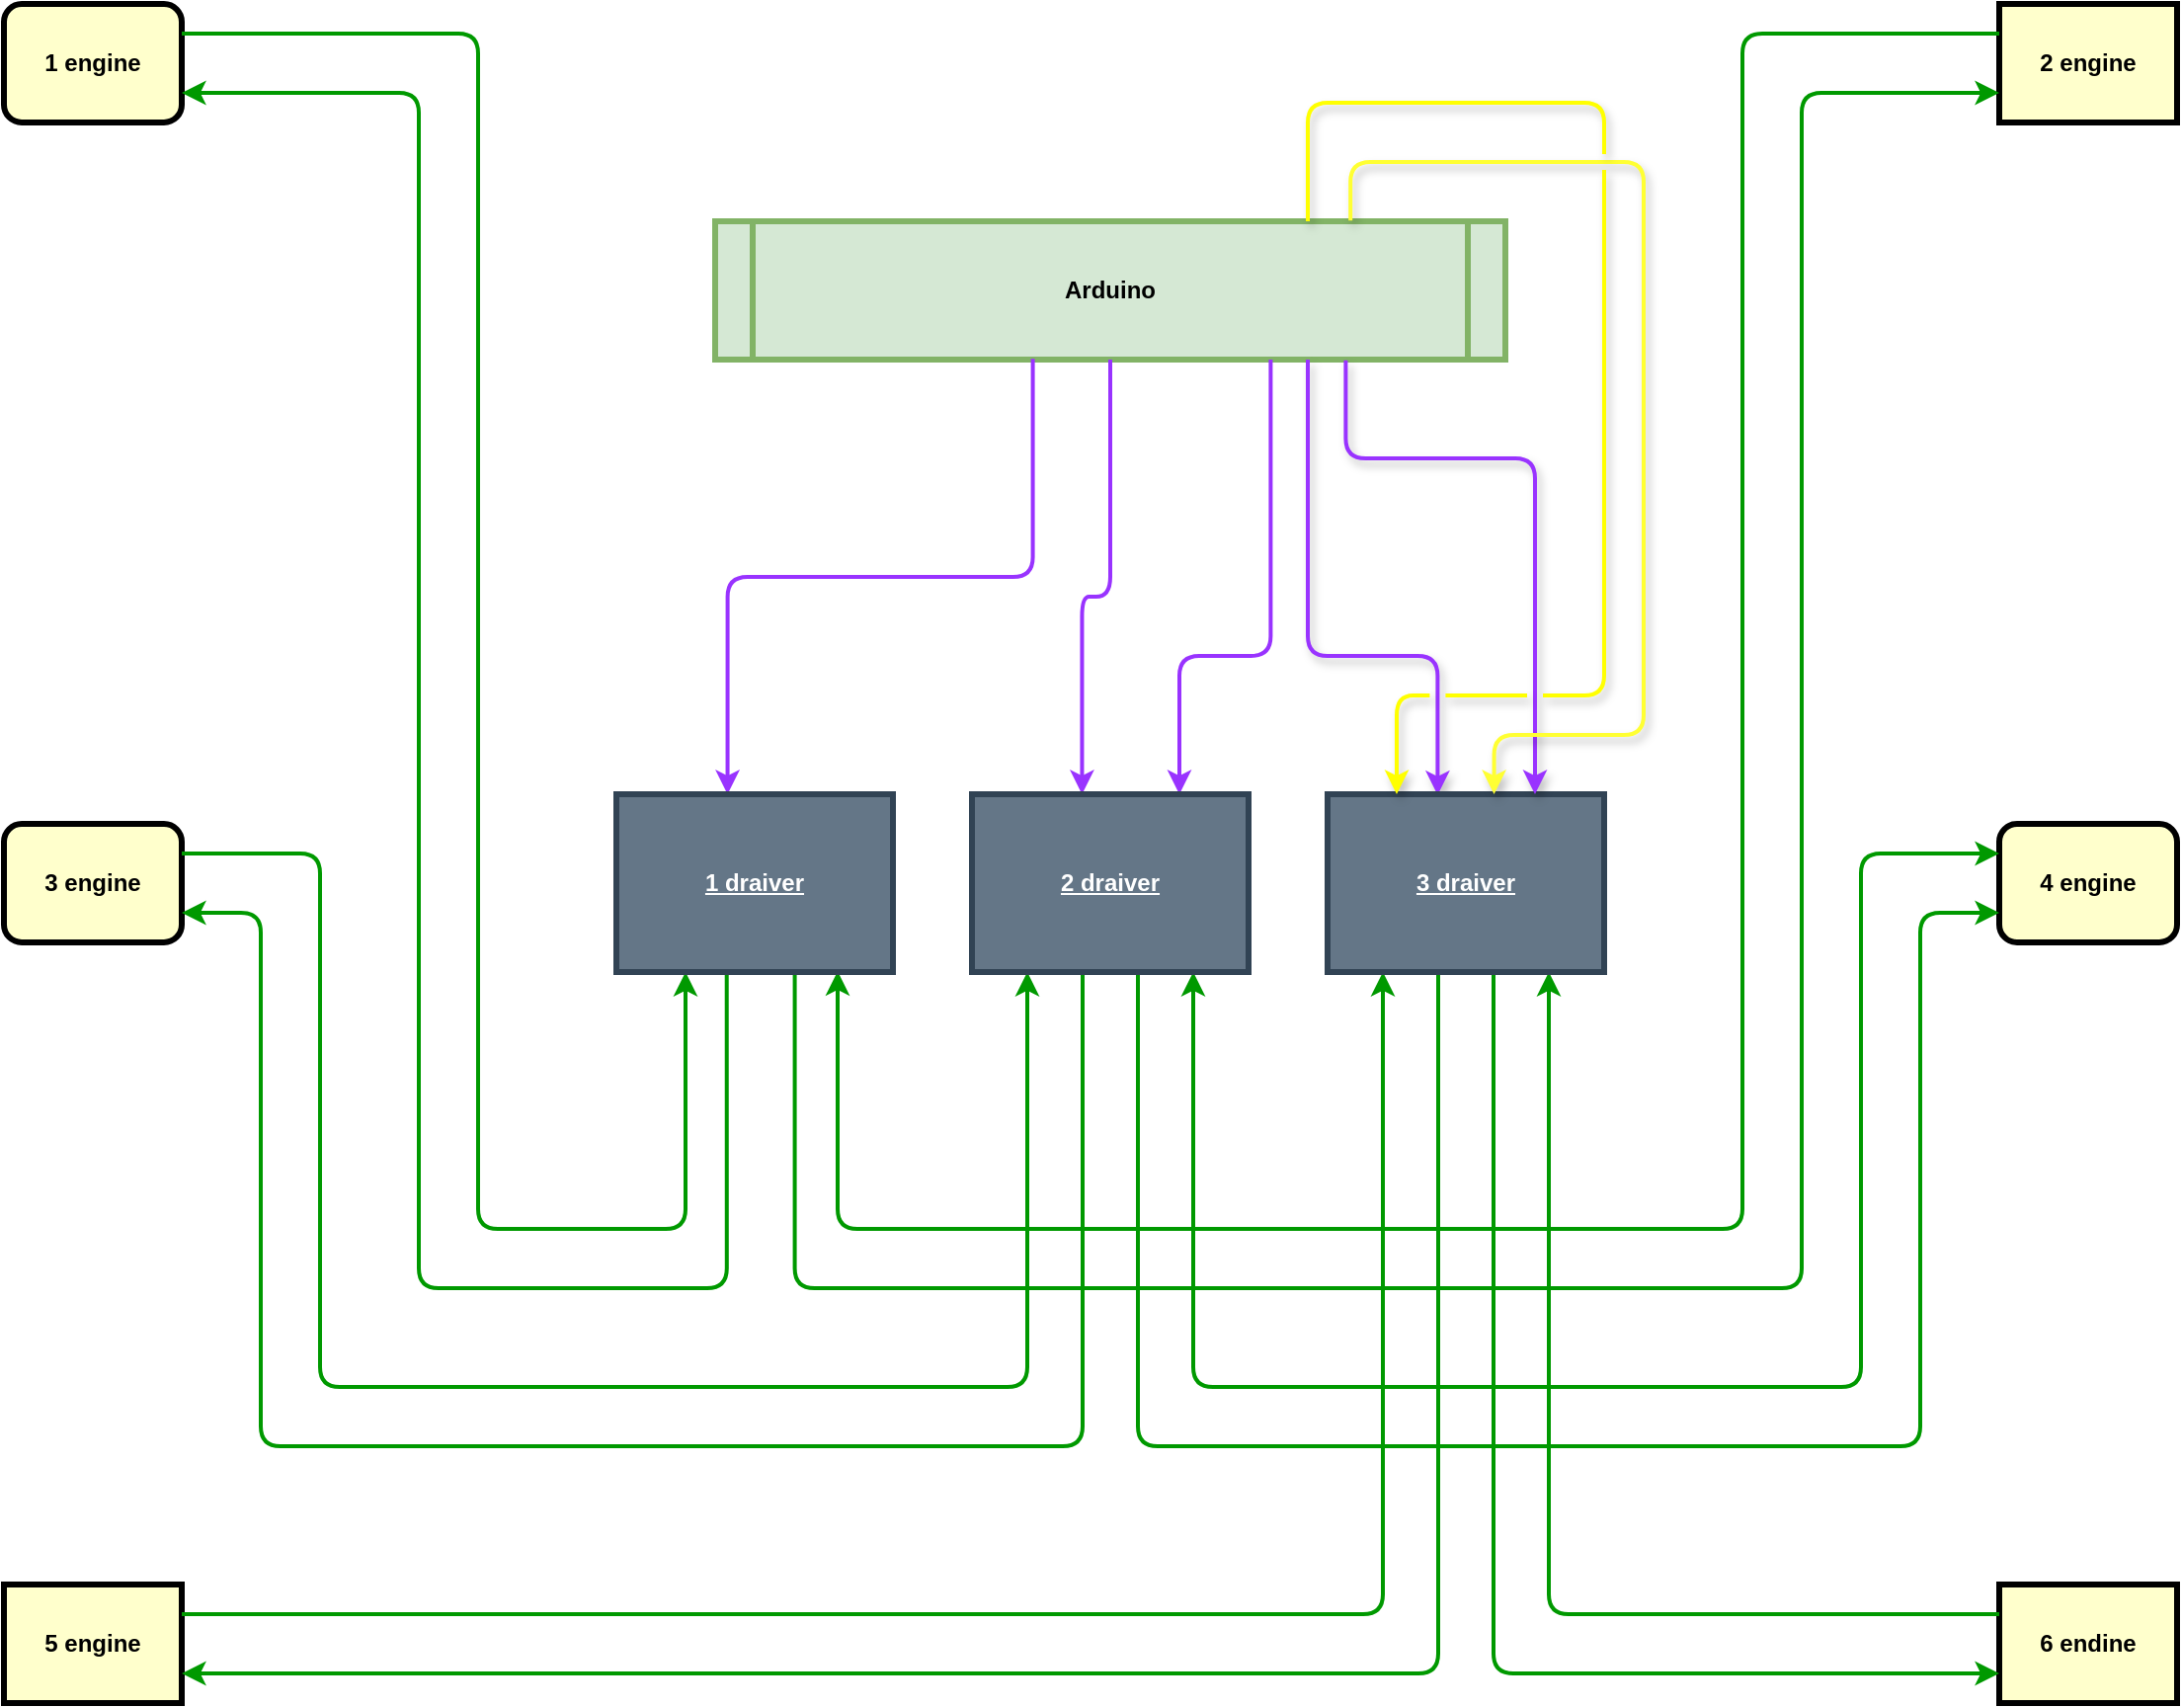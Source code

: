 <mxfile version="14.5.10" type="github">
  <diagram name="Page-1" id="c7558073-3199-34d8-9f00-42111426c3f3">
    <mxGraphModel dx="1221" dy="212" grid="1" gridSize="10" guides="1" tooltips="1" connect="1" arrows="1" fold="1" page="1" pageScale="1" pageWidth="826" pageHeight="1169" background="#ffffff" math="0" shadow="0">
      <root>
        <mxCell id="0" />
        <mxCell id="1" parent="0" />
        <mxCell id="5" value="Arduino" style="shape=process;whiteSpace=wrap;align=center;verticalAlign=middle;size=0.048;fontStyle=1;strokeWidth=3;fillColor=#d5e8d4;strokeColor=#82b366;" parent="1" vertex="1">
          <mxGeometry x="-210" y="190" width="400" height="70" as="geometry" />
        </mxCell>
        <mxCell id="13" value="4 engine" style="whiteSpace=wrap;align=center;verticalAlign=middle;fontStyle=1;strokeWidth=3;fillColor=#FFFFCC;rounded=1;" parent="1" vertex="1">
          <mxGeometry x="440" y="495" width="90" height="60" as="geometry" />
        </mxCell>
        <mxCell id="14" value="1 engine" style="whiteSpace=wrap;align=center;verticalAlign=middle;fontStyle=1;strokeWidth=3;fillColor=#FFFFCC;rounded=1;" parent="1" vertex="1">
          <mxGeometry x="-570" y="80" width="90" height="60" as="geometry" />
        </mxCell>
        <mxCell id="15" value="6 endine" style="whiteSpace=wrap;align=center;verticalAlign=middle;fontStyle=1;strokeWidth=3;fillColor=#FFFFCC" parent="1" vertex="1">
          <mxGeometry x="440.0" y="880" width="90" height="60" as="geometry" />
        </mxCell>
        <mxCell id="78" value="" style="edgeStyle=elbowEdgeStyle;elbow=vertical;strokeWidth=2;strokeColor=#009900;entryX=0.8;entryY=1;entryDx=0;entryDy=0;entryPerimeter=0;exitX=0;exitY=0.25;exitDx=0;exitDy=0;" parent="1" target="57dyxb9ZxFRXxYD2dok0-119" edge="1" source="15">
          <mxGeometry width="100" height="100" relative="1" as="geometry">
            <mxPoint x="400" y="895" as="sourcePoint" />
            <mxPoint x="230" y="600" as="targetPoint" />
            <Array as="points">
              <mxPoint x="340" y="895" />
            </Array>
          </mxGeometry>
        </mxCell>
        <mxCell id="87" value="" style="edgeStyle=orthogonalEdgeStyle;elbow=vertical;strokeWidth=2;strokeColor=#009900;entryX=1;entryY=0.75;entryDx=0;entryDy=0;exitX=0.399;exitY=0.995;exitDx=0;exitDy=0;exitPerimeter=0;" parent="1" source="57dyxb9ZxFRXxYD2dok0-117" edge="1" target="14">
          <mxGeometry width="100" height="100" relative="1" as="geometry">
            <mxPoint x="-198" y="630" as="sourcePoint" />
            <mxPoint x="-490" y="250" as="targetPoint" />
            <Array as="points">
              <mxPoint x="-204" y="730" />
              <mxPoint x="-360" y="730" />
              <mxPoint x="-360" y="125" />
            </Array>
          </mxGeometry>
        </mxCell>
        <mxCell id="88" value="" style="edgeStyle=elbowEdgeStyle;elbow=vertical;strokeWidth=2;exitX=0.5;exitY=1;exitDx=0;exitDy=0;entryX=0.398;entryY=0;entryDx=0;entryDy=0;strokeColor=#9933FF;entryPerimeter=0;" parent="1" source="5" target="57dyxb9ZxFRXxYD2dok0-118" edge="1">
          <mxGeometry width="100" height="100" relative="1" as="geometry">
            <mxPoint x="50" y="500" as="sourcePoint" />
            <mxPoint x="-37.5" y="365" as="targetPoint" />
            <Array as="points">
              <mxPoint x="20" y="380" />
              <mxPoint x="-110" y="300" />
            </Array>
          </mxGeometry>
        </mxCell>
        <mxCell id="89" value="" style="edgeStyle=orthogonalEdgeStyle;elbow=vertical;strokeWidth=2;entryX=0.75;entryY=0;entryDx=0;entryDy=0;exitX=0.703;exitY=1;exitDx=0;exitDy=0;strokeColor=#9933FF;exitPerimeter=0;" parent="1" source="5" target="57dyxb9ZxFRXxYD2dok0-118" edge="1">
          <mxGeometry width="100" height="100" relative="1" as="geometry">
            <mxPoint x="20" y="390" as="sourcePoint" />
            <mxPoint x="-10" y="370" as="targetPoint" />
            <Array as="points">
              <mxPoint x="71" y="410" />
              <mxPoint x="25" y="410" />
            </Array>
          </mxGeometry>
        </mxCell>
        <mxCell id="92" value="" style="edgeStyle=orthogonalEdgeStyle;elbow=horizontal;strokeWidth=2;entryX=0.398;entryY=0.004;entryDx=0;entryDy=0;entryPerimeter=0;strokeColor=#9933FF;rounded=1;exitX=0.75;exitY=1;exitDx=0;exitDy=0;shadow=1;" parent="1" source="5" edge="1" target="57dyxb9ZxFRXxYD2dok0-119">
          <mxGeometry width="100" height="100" relative="1" as="geometry">
            <mxPoint x="70" y="310" as="sourcePoint" />
            <mxPoint x="-30" y="120" as="targetPoint" />
            <Array as="points">
              <mxPoint x="90" y="410" />
              <mxPoint x="156" y="410" />
            </Array>
          </mxGeometry>
        </mxCell>
        <mxCell id="93" value="" style="edgeStyle=orthogonalEdgeStyle;elbow=horizontal;strokeWidth=2;entryX=0.402;entryY=0;entryDx=0;entryDy=0;entryPerimeter=0;exitX=0.402;exitY=0.995;exitDx=0;exitDy=0;exitPerimeter=0;strokeColor=#9933FF;" parent="1" source="5" target="57dyxb9ZxFRXxYD2dok0-117" edge="1">
          <mxGeometry width="100" height="100" relative="1" as="geometry">
            <mxPoint x="-160" y="290" as="sourcePoint" />
            <mxPoint x="-160" y="270" as="targetPoint" />
          </mxGeometry>
        </mxCell>
        <mxCell id="57dyxb9ZxFRXxYD2dok0-96" style="edgeStyle=orthogonalEdgeStyle;rounded=0;orthogonalLoop=1;jettySize=auto;html=1;exitX=0.5;exitY=1;exitDx=0;exitDy=0;" parent="1" edge="1">
          <mxGeometry relative="1" as="geometry">
            <mxPoint x="-10" y="675" as="sourcePoint" />
            <mxPoint x="-10" y="675" as="targetPoint" />
          </mxGeometry>
        </mxCell>
        <mxCell id="57dyxb9ZxFRXxYD2dok0-100" value="2 engine" style="whiteSpace=wrap;align=center;verticalAlign=middle;fontStyle=1;strokeWidth=3;fillColor=#FFFFCC" parent="1" vertex="1">
          <mxGeometry x="440" y="80" width="90" height="60" as="geometry" />
        </mxCell>
        <mxCell id="57dyxb9ZxFRXxYD2dok0-101" value="" style="edgeStyle=orthogonalEdgeStyle;elbow=vertical;strokeWidth=2;strokeColor=#009900;exitX=1;exitY=0.25;exitDx=0;exitDy=0;entryX=0.25;entryY=1;entryDx=0;entryDy=0;" parent="1" target="57dyxb9ZxFRXxYD2dok0-117" edge="1" source="14">
          <mxGeometry width="100" height="100" relative="1" as="geometry">
            <mxPoint x="-491" y="230" as="sourcePoint" />
            <mxPoint x="-280" y="630" as="targetPoint" />
            <Array as="points">
              <mxPoint x="-330" y="95" />
              <mxPoint x="-330" y="700" />
              <mxPoint x="-225" y="700" />
            </Array>
          </mxGeometry>
        </mxCell>
        <mxCell id="57dyxb9ZxFRXxYD2dok0-102" value="3 engine" style="whiteSpace=wrap;align=center;verticalAlign=middle;fontStyle=1;strokeWidth=3;fillColor=#FFFFCC;rounded=1;" parent="1" vertex="1">
          <mxGeometry x="-570" y="495" width="90" height="60" as="geometry" />
        </mxCell>
        <mxCell id="57dyxb9ZxFRXxYD2dok0-103" value="5 engine" style="whiteSpace=wrap;align=center;verticalAlign=middle;fontStyle=1;strokeWidth=3;fillColor=#FFFFCC" parent="1" vertex="1">
          <mxGeometry x="-570" y="880" width="90" height="60" as="geometry" />
        </mxCell>
        <mxCell id="57dyxb9ZxFRXxYD2dok0-108" value="" style="edgeStyle=orthogonalEdgeStyle;elbow=vertical;strokeWidth=2;strokeColor=#009900;exitX=0.645;exitY=0.989;exitDx=0;exitDy=0;exitPerimeter=0;entryX=0;entryY=0.75;entryDx=0;entryDy=0;" parent="1" source="57dyxb9ZxFRXxYD2dok0-117" edge="1" target="57dyxb9ZxFRXxYD2dok0-100">
          <mxGeometry width="100" height="100" relative="1" as="geometry">
            <mxPoint x="45" y="180" as="sourcePoint" />
            <mxPoint x="470" y="250" as="targetPoint" />
            <Array as="points">
              <mxPoint x="-170" y="730" />
              <mxPoint x="340" y="730" />
              <mxPoint x="340" y="125" />
            </Array>
          </mxGeometry>
        </mxCell>
        <mxCell id="57dyxb9ZxFRXxYD2dok0-109" value="" style="edgeStyle=orthogonalEdgeStyle;elbow=vertical;strokeWidth=2;strokeColor=#009900;exitX=0;exitY=0.25;exitDx=0;exitDy=0;entryX=0.8;entryY=0.996;entryDx=0;entryDy=0;entryPerimeter=0;" parent="1" source="57dyxb9ZxFRXxYD2dok0-100" target="57dyxb9ZxFRXxYD2dok0-117" edge="1">
          <mxGeometry width="100" height="100" relative="1" as="geometry">
            <mxPoint x="390" y="102" as="sourcePoint" />
            <mxPoint x="-170" y="620" as="targetPoint" />
            <Array as="points">
              <mxPoint x="310" y="95" />
              <mxPoint x="310" y="700" />
              <mxPoint x="-148" y="700" />
            </Array>
          </mxGeometry>
        </mxCell>
        <mxCell id="57dyxb9ZxFRXxYD2dok0-110" value="" style="edgeStyle=orthogonalEdgeStyle;elbow=vertical;strokeWidth=2;strokeColor=#009900;entryX=0.8;entryY=1;entryDx=0;entryDy=0;entryPerimeter=0;exitX=0;exitY=0.25;exitDx=0;exitDy=0;startArrow=classic;startFill=1;" parent="1" source="13" target="57dyxb9ZxFRXxYD2dok0-118" edge="1">
          <mxGeometry width="100" height="100" relative="1" as="geometry">
            <mxPoint x="390" y="490" as="sourcePoint" />
            <mxPoint x="60" y="590" as="targetPoint" />
            <Array as="points">
              <mxPoint x="370" y="510" />
              <mxPoint x="370" y="780" />
              <mxPoint x="32" y="780" />
            </Array>
          </mxGeometry>
        </mxCell>
        <mxCell id="57dyxb9ZxFRXxYD2dok0-111" value="" style="edgeStyle=orthogonalEdgeStyle;elbow=vertical;strokeWidth=2;strokeColor=#009900;exitX=0.4;exitY=1;exitDx=0;exitDy=0;exitPerimeter=0;entryX=1;entryY=0.75;entryDx=0;entryDy=0;" parent="1" source="57dyxb9ZxFRXxYD2dok0-118" target="57dyxb9ZxFRXxYD2dok0-102" edge="1">
          <mxGeometry width="100" height="100" relative="1" as="geometry">
            <mxPoint x="-20" y="610" as="sourcePoint" />
            <mxPoint x="-470" y="540" as="targetPoint" />
            <Array as="points">
              <mxPoint x="-24" y="810" />
              <mxPoint x="-440" y="810" />
              <mxPoint x="-440" y="540" />
            </Array>
          </mxGeometry>
        </mxCell>
        <mxCell id="57dyxb9ZxFRXxYD2dok0-112" value="" style="edgeStyle=elbowEdgeStyle;elbow=vertical;strokeWidth=2;strokeColor=#009900;exitX=0.4;exitY=1;exitDx=0;exitDy=0;exitPerimeter=0;entryX=1;entryY=0.75;entryDx=0;entryDy=0;shadow=0;" parent="1" source="57dyxb9ZxFRXxYD2dok0-119" edge="1" target="57dyxb9ZxFRXxYD2dok0-103">
          <mxGeometry width="100" height="100" relative="1" as="geometry">
            <mxPoint x="-65" y="750" as="sourcePoint" />
            <mxPoint x="-470" y="925" as="targetPoint" />
            <Array as="points">
              <mxPoint x="-170" y="925" />
              <mxPoint x="-290" y="750" />
              <mxPoint x="-400" y="920" />
              <mxPoint x="-500" y="750" />
              <mxPoint x="-340" y="920" />
              <mxPoint x="-360" y="920" />
              <mxPoint x="-360" y="935" />
              <mxPoint x="-440" y="830" />
            </Array>
          </mxGeometry>
        </mxCell>
        <mxCell id="57dyxb9ZxFRXxYD2dok0-113" value="" style="edgeStyle=orthogonalEdgeStyle;elbow=vertical;strokeWidth=2;strokeColor=#009900;exitX=0.6;exitY=1;exitDx=0;exitDy=0;exitPerimeter=0;entryX=0;entryY=0.75;entryDx=0;entryDy=0;" parent="1" source="57dyxb9ZxFRXxYD2dok0-118" edge="1" target="13">
          <mxGeometry width="100" height="100" relative="1" as="geometry">
            <mxPoint x="15" y="640" as="sourcePoint" />
            <mxPoint x="420" y="540" as="targetPoint" />
            <Array as="points">
              <mxPoint x="4" y="810" />
              <mxPoint x="400" y="810" />
              <mxPoint x="400" y="540" />
            </Array>
          </mxGeometry>
        </mxCell>
        <mxCell id="57dyxb9ZxFRXxYD2dok0-114" value="" style="edgeStyle=orthogonalEdgeStyle;elbow=vertical;strokeWidth=2;strokeColor=#009900;exitX=1;exitY=0.25;exitDx=0;exitDy=0;entryX=0.2;entryY=1;entryDx=0;entryDy=0;entryPerimeter=0;" parent="1" source="57dyxb9ZxFRXxYD2dok0-102" edge="1" target="57dyxb9ZxFRXxYD2dok0-118">
          <mxGeometry width="100" height="100" relative="1" as="geometry">
            <mxPoint x="-490" y="400" as="sourcePoint" />
            <mxPoint x="-40" y="456" as="targetPoint" />
            <Array as="points">
              <mxPoint x="-410" y="510" />
              <mxPoint x="-410" y="780" />
              <mxPoint x="-52" y="780" />
            </Array>
          </mxGeometry>
        </mxCell>
        <mxCell id="57dyxb9ZxFRXxYD2dok0-115" value="" style="edgeStyle=elbowEdgeStyle;elbow=vertical;strokeWidth=2;strokeColor=#009900;exitX=0.6;exitY=1;exitDx=0;exitDy=0;exitPerimeter=0;entryX=0;entryY=0.75;entryDx=0;entryDy=0;" parent="1" source="57dyxb9ZxFRXxYD2dok0-119" edge="1" target="15">
          <mxGeometry width="100" height="100" relative="1" as="geometry">
            <mxPoint x="180" y="600" as="sourcePoint" />
            <mxPoint x="420" y="925" as="targetPoint" />
            <Array as="points">
              <mxPoint x="320" y="925" />
              <mxPoint x="240" y="750" />
              <mxPoint x="90" y="650" />
              <mxPoint x="255" y="620" />
              <mxPoint x="185" y="807" />
              <mxPoint x="135" y="640" />
              <mxPoint x="215" y="670" />
              <mxPoint x="265" y="740" />
              <mxPoint x="235" y="580" />
              <mxPoint x="225" y="580" />
              <mxPoint x="175" y="580" />
              <mxPoint x="65" y="650" />
              <mxPoint x="195" y="813" />
              <mxPoint x="195" y="770" />
            </Array>
          </mxGeometry>
        </mxCell>
        <mxCell id="57dyxb9ZxFRXxYD2dok0-116" value="" style="edgeStyle=elbowEdgeStyle;elbow=vertical;strokeWidth=2;strokeColor=#009900;entryX=0.2;entryY=1;entryDx=0;entryDy=0;entryPerimeter=0;exitX=1;exitY=0.25;exitDx=0;exitDy=0;" parent="1" target="57dyxb9ZxFRXxYD2dok0-119" edge="1" source="57dyxb9ZxFRXxYD2dok0-103">
          <mxGeometry width="100" height="100" relative="1" as="geometry">
            <mxPoint x="-470" y="895" as="sourcePoint" />
            <mxPoint x="90" y="630" as="targetPoint" />
            <Array as="points">
              <mxPoint x="-120" y="895" />
              <mxPoint x="-180" y="895" />
              <mxPoint x="-230" y="730" />
              <mxPoint x="-280" y="590" />
              <mxPoint x="-350" y="777" />
              <mxPoint x="-400" y="610" />
              <mxPoint x="-320" y="640" />
              <mxPoint x="-270" y="710" />
              <mxPoint x="-300" y="550" />
              <mxPoint x="-310" y="550" />
              <mxPoint x="-360" y="550" />
              <mxPoint x="-470" y="620" />
              <mxPoint x="-340" y="783" />
              <mxPoint x="-340" y="740" />
            </Array>
          </mxGeometry>
        </mxCell>
        <mxCell id="57dyxb9ZxFRXxYD2dok0-117" value="1 draiver" style="rounded=0;whiteSpace=wrap;html=1;strokeWidth=3;fillColor=#647687;fontStyle=5;strokeColor=#314354;fontColor=#ffffff;" parent="1" vertex="1">
          <mxGeometry x="-260" y="480" width="140" height="90" as="geometry" />
        </mxCell>
        <mxCell id="57dyxb9ZxFRXxYD2dok0-118" value="2 draiver" style="rounded=0;whiteSpace=wrap;html=1;strokeWidth=3;fillColor=#647687;fontStyle=5;strokeColor=#314354;fontColor=#ffffff;" parent="1" vertex="1">
          <mxGeometry x="-80" y="480" width="140" height="90" as="geometry" />
        </mxCell>
        <mxCell id="57dyxb9ZxFRXxYD2dok0-119" value="3 draiver" style="rounded=0;whiteSpace=wrap;html=1;strokeWidth=3;fillColor=#647687;fontStyle=5;strokeColor=#314354;fontColor=#ffffff;" parent="1" vertex="1">
          <mxGeometry x="100" y="480" width="140" height="90" as="geometry" />
        </mxCell>
        <mxCell id="77" value="" style="edgeStyle=elbowEdgeStyle;elbow=vertical;strokeWidth=2;exitX=0.798;exitY=1.005;exitDx=0;exitDy=0;exitPerimeter=0;entryX=0.75;entryY=0;entryDx=0;entryDy=0;strokeColor=#9933FF;shadow=1;" parent="1" source="5" target="57dyxb9ZxFRXxYD2dok0-119" edge="1">
          <mxGeometry width="100" height="100" relative="1" as="geometry">
            <mxPoint x="400" y="590" as="sourcePoint" />
            <mxPoint x="270" y="430" as="targetPoint" />
            <Array as="points">
              <mxPoint x="160" y="310" />
              <mxPoint x="200" y="420" />
              <mxPoint x="60" y="520" />
              <mxPoint x="160" y="540" />
              <mxPoint x="120" y="510" />
              <mxPoint x="110" y="510" />
            </Array>
          </mxGeometry>
        </mxCell>
        <mxCell id="tljZ39Byvxyi4GxNEy71-95" value="" style="endArrow=classic;html=1;fillColor=#f5f5f5;strokeWidth=2;edgeStyle=orthogonalEdgeStyle;entryX=0.602;entryY=0;entryDx=0;entryDy=0;entryPerimeter=0;strokeColor=#FFFF33;sketch=0;shadow=1;exitX=0.804;exitY=-0.005;exitDx=0;exitDy=0;exitPerimeter=0;" edge="1" parent="1" source="5" target="57dyxb9ZxFRXxYD2dok0-119">
          <mxGeometry width="50" height="50" relative="1" as="geometry">
            <mxPoint x="120" y="180" as="sourcePoint" />
            <mxPoint x="180" y="450" as="targetPoint" />
            <Array as="points">
              <mxPoint x="112" y="160" />
              <mxPoint x="260" y="160" />
              <mxPoint x="260" y="450" />
              <mxPoint x="184" y="450" />
            </Array>
          </mxGeometry>
        </mxCell>
        <mxCell id="76" value="" style="edgeStyle=orthogonalEdgeStyle;elbow=vertical;strokeWidth=2;entryX=0.25;entryY=0;entryDx=0;entryDy=0;strokeColor=#FFFF00;targetPerimeterSpacing=0;shadow=1;jumpStyle=gap;exitX=0.75;exitY=0;exitDx=0;exitDy=0;" parent="1" source="5" target="57dyxb9ZxFRXxYD2dok0-119" edge="1">
          <mxGeometry width="100" height="100" relative="1" as="geometry">
            <mxPoint x="45" y="180" as="sourcePoint" />
            <mxPoint x="70" y="390" as="targetPoint" />
            <Array as="points">
              <mxPoint x="90" y="130" />
              <mxPoint x="240" y="130" />
              <mxPoint x="240" y="430" />
              <mxPoint x="135" y="430" />
            </Array>
          </mxGeometry>
        </mxCell>
      </root>
    </mxGraphModel>
  </diagram>
</mxfile>
